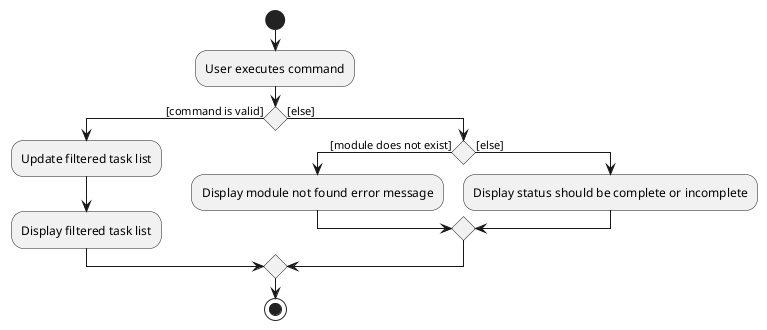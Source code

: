 @startuml
start
:User executes command;
if () then ([command is valid])
  :Update filtered task list;
  :Display filtered task list;
else ([else])
  if () then([module does not exist])
    :Display module not found error message;
  else ([else])
    :Display status should be complete or incomplete;
  endif
endif

stop

@enduml
